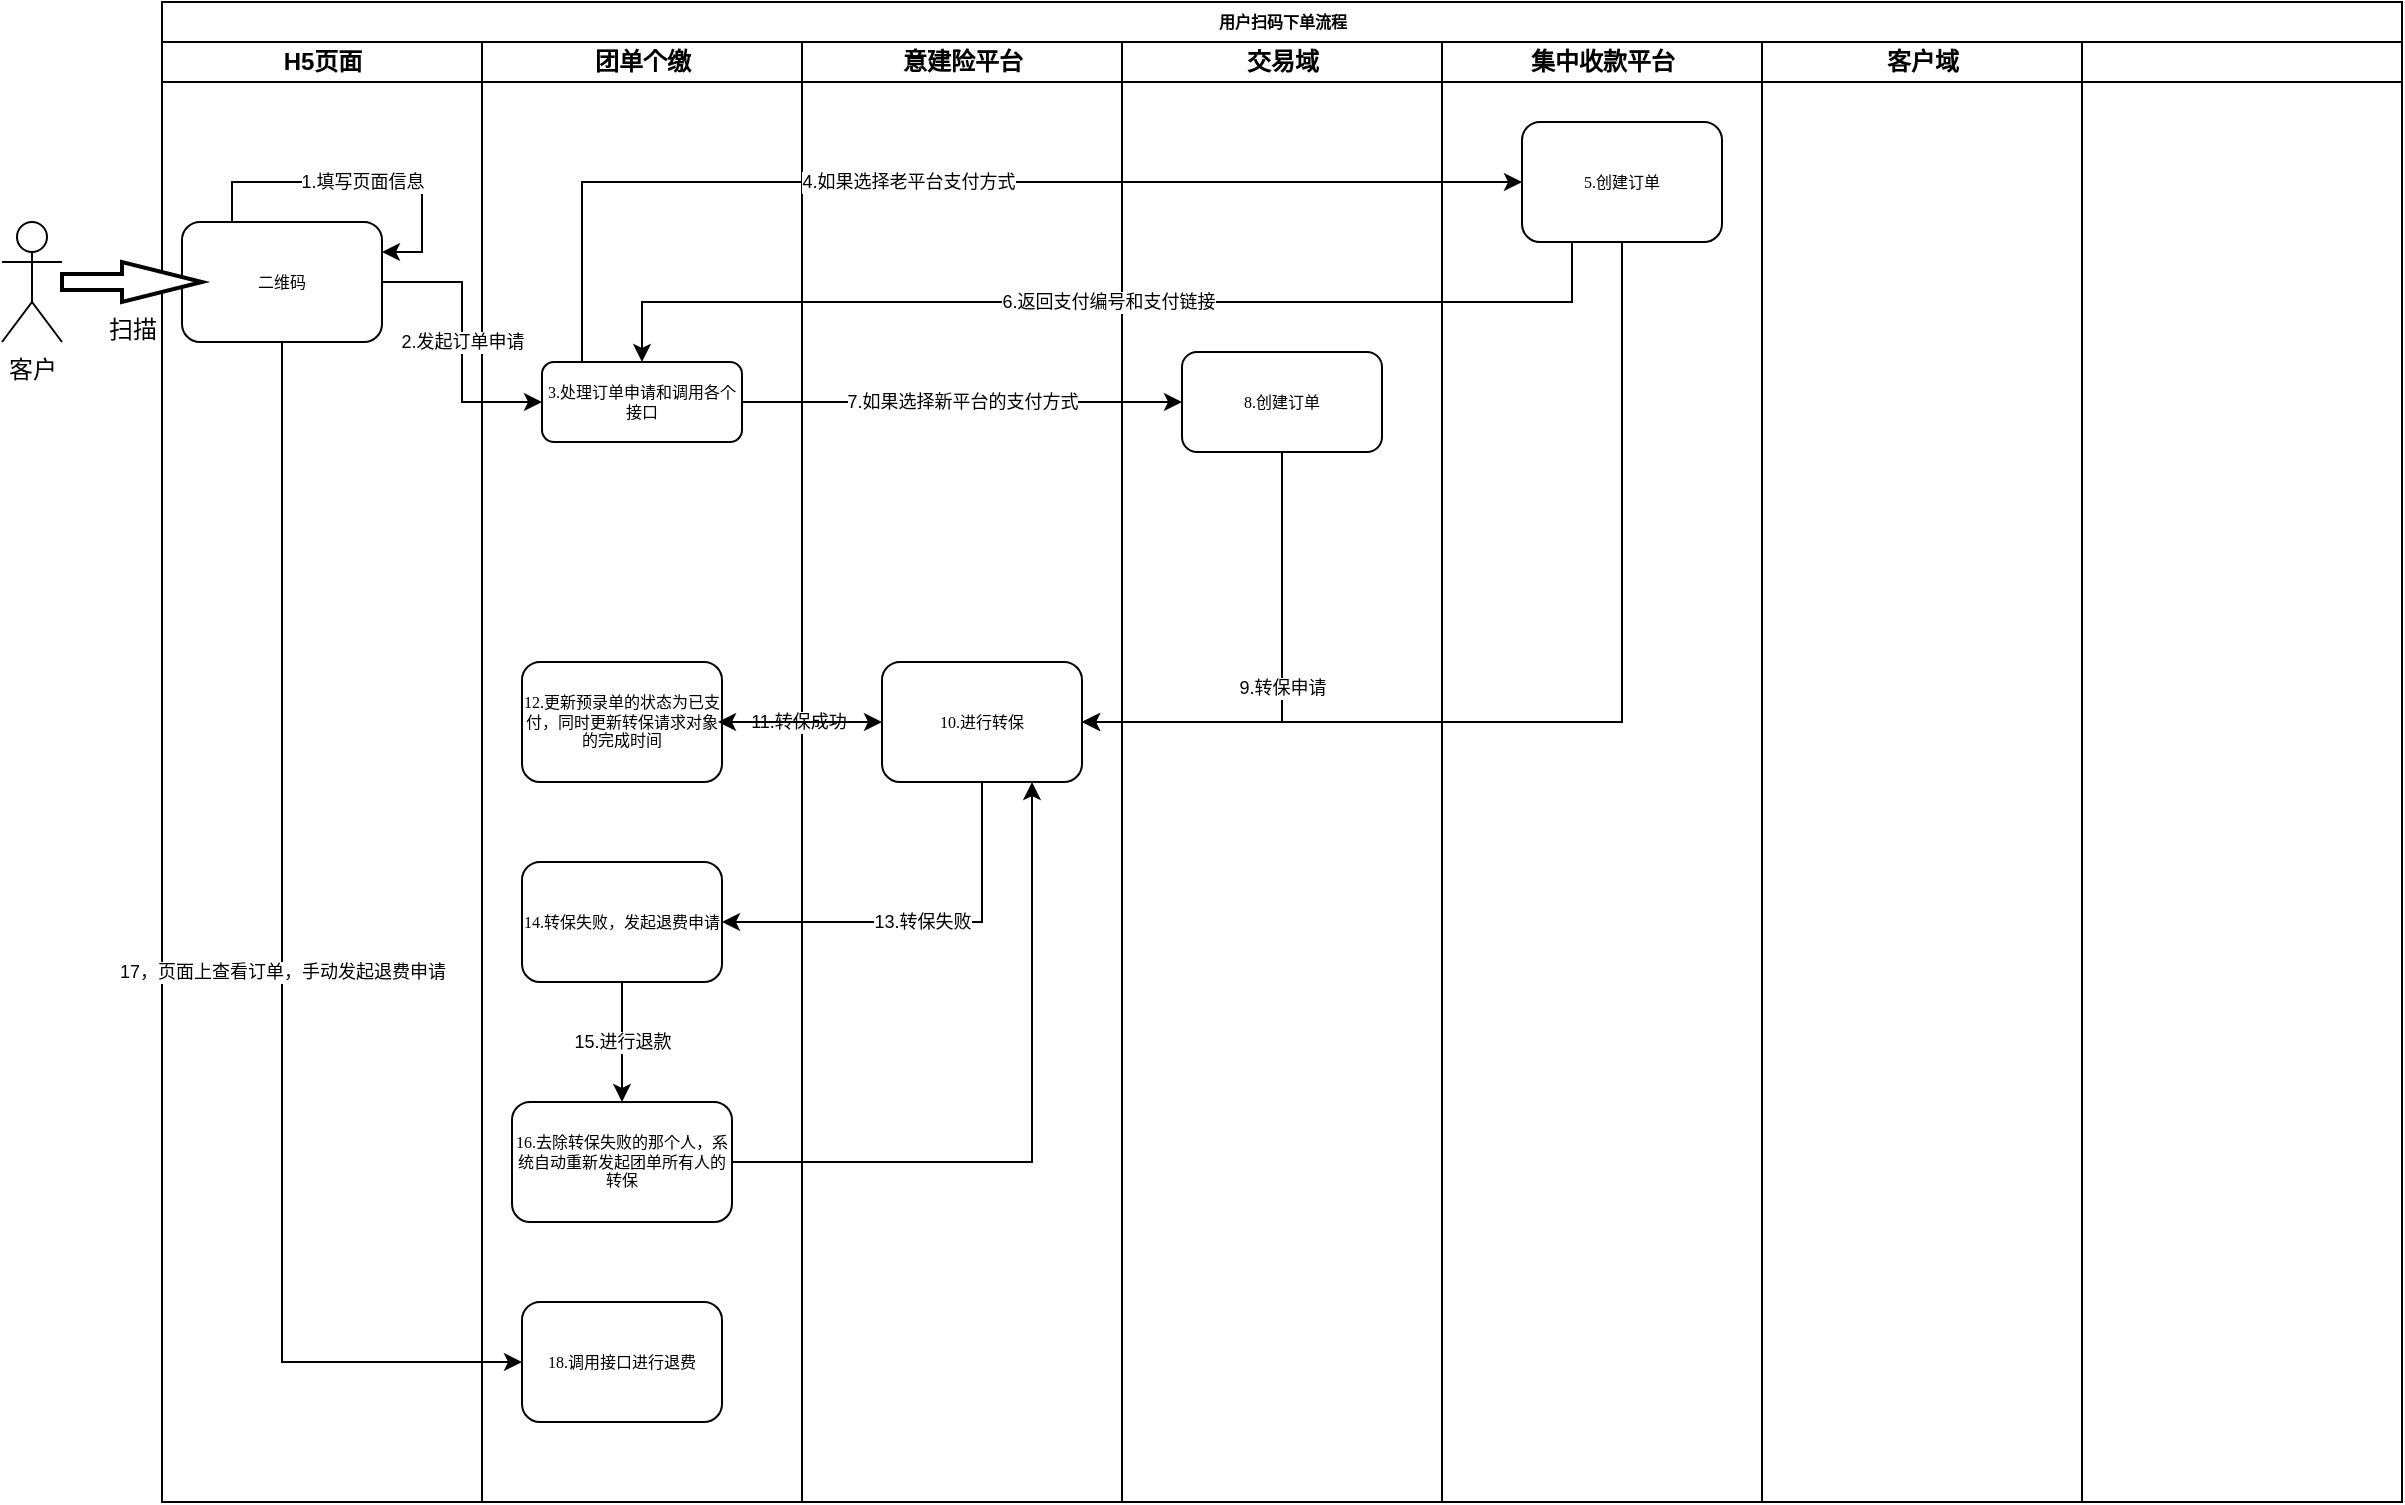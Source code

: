 <mxfile version="20.8.4" type="github">
  <diagram name="Page-1" id="74e2e168-ea6b-b213-b513-2b3c1d86103e">
    <mxGraphModel dx="794" dy="390" grid="1" gridSize="10" guides="1" tooltips="1" connect="1" arrows="1" fold="1" page="1" pageScale="1" pageWidth="1100" pageHeight="850" background="none" math="0" shadow="0">
      <root>
        <mxCell id="0" />
        <mxCell id="1" parent="0" />
        <mxCell id="77e6c97f196da883-1" value="用户扫码下单流程" style="swimlane;html=1;childLayout=stackLayout;startSize=20;rounded=0;shadow=0;labelBackgroundColor=none;strokeWidth=1;fontFamily=Verdana;fontSize=8;align=center;" parent="1" vertex="1">
          <mxGeometry x="90" y="50" width="1120" height="750" as="geometry" />
        </mxCell>
        <mxCell id="77e6c97f196da883-2" value="H5页面" style="swimlane;html=1;startSize=20;" parent="77e6c97f196da883-1" vertex="1">
          <mxGeometry y="20" width="160" height="730" as="geometry" />
        </mxCell>
        <mxCell id="77e6c97f196da883-8" value="二维码" style="rounded=1;whiteSpace=wrap;html=1;shadow=0;labelBackgroundColor=none;strokeWidth=1;fontFamily=Verdana;fontSize=8;align=center;" parent="77e6c97f196da883-2" vertex="1">
          <mxGeometry x="10" y="90" width="100" height="60" as="geometry" />
        </mxCell>
        <mxCell id="H2jUP2HlZGvmZnrN0ayI-14" value="1.填写页面信息" style="edgeStyle=orthogonalEdgeStyle;rounded=0;orthogonalLoop=1;jettySize=auto;html=1;exitX=0.25;exitY=0;exitDx=0;exitDy=0;entryX=1;entryY=0.25;entryDx=0;entryDy=0;fontSize=9;" parent="77e6c97f196da883-2" source="77e6c97f196da883-8" target="77e6c97f196da883-8" edge="1">
          <mxGeometry relative="1" as="geometry" />
        </mxCell>
        <mxCell id="H2jUP2HlZGvmZnrN0ayI-8" value="扫描" style="verticalLabelPosition=bottom;verticalAlign=top;html=1;strokeWidth=2;shape=mxgraph.arrows2.arrow;dy=0.6;dx=40;notch=0;" parent="77e6c97f196da883-2" vertex="1">
          <mxGeometry x="-50" y="110" width="70" height="20" as="geometry" />
        </mxCell>
        <mxCell id="77e6c97f196da883-3" value="团单个缴" style="swimlane;html=1;startSize=20;" parent="77e6c97f196da883-1" vertex="1">
          <mxGeometry x="160" y="20" width="160" height="730" as="geometry" />
        </mxCell>
        <mxCell id="77e6c97f196da883-11" value="3.处理订单申请和调用各个接口" style="rounded=1;whiteSpace=wrap;html=1;shadow=0;labelBackgroundColor=none;strokeWidth=1;fontFamily=Verdana;fontSize=8;align=center;" parent="77e6c97f196da883-3" vertex="1">
          <mxGeometry x="30" y="160" width="100" height="40" as="geometry" />
        </mxCell>
        <mxCell id="H2jUP2HlZGvmZnrN0ayI-19" value="12.更新预录单的状态为已支付，同时更新转保请求对象的完成时间" style="rounded=1;whiteSpace=wrap;html=1;shadow=0;labelBackgroundColor=none;strokeWidth=1;fontFamily=Verdana;fontSize=8;align=center;" parent="77e6c97f196da883-3" vertex="1">
          <mxGeometry x="20" y="310" width="100" height="60" as="geometry" />
        </mxCell>
        <mxCell id="H2jUP2HlZGvmZnrN0ayI-48" value="15.进行退款" style="edgeStyle=orthogonalEdgeStyle;rounded=0;orthogonalLoop=1;jettySize=auto;html=1;exitX=0.5;exitY=1;exitDx=0;exitDy=0;entryX=0.5;entryY=0;entryDx=0;entryDy=0;fontSize=9;" parent="77e6c97f196da883-3" source="77e6c97f196da883-17" target="77e6c97f196da883-24" edge="1">
          <mxGeometry relative="1" as="geometry" />
        </mxCell>
        <mxCell id="77e6c97f196da883-17" value="14.转保失败，发起退费申请" style="rounded=1;whiteSpace=wrap;html=1;shadow=0;labelBackgroundColor=none;strokeWidth=1;fontFamily=Verdana;fontSize=8;align=center;" parent="77e6c97f196da883-3" vertex="1">
          <mxGeometry x="20" y="410" width="100" height="60" as="geometry" />
        </mxCell>
        <mxCell id="77e6c97f196da883-24" value="16.去除转保失败的那个人，系统自动重新发起团单所有人的转保" style="rounded=1;whiteSpace=wrap;html=1;shadow=0;labelBackgroundColor=none;strokeWidth=1;fontFamily=Verdana;fontSize=8;align=center;" parent="77e6c97f196da883-3" vertex="1">
          <mxGeometry x="15" y="530" width="110" height="60" as="geometry" />
        </mxCell>
        <mxCell id="H2jUP2HlZGvmZnrN0ayI-51" value="18.调用接口进行退费" style="rounded=1;whiteSpace=wrap;html=1;shadow=0;labelBackgroundColor=none;strokeWidth=1;fontFamily=Verdana;fontSize=8;align=center;" parent="77e6c97f196da883-3" vertex="1">
          <mxGeometry x="20" y="630" width="100" height="60" as="geometry" />
        </mxCell>
        <mxCell id="77e6c97f196da883-4" value="意建险平台" style="swimlane;html=1;startSize=20;" parent="77e6c97f196da883-1" vertex="1">
          <mxGeometry x="320" y="20" width="160" height="730" as="geometry" />
        </mxCell>
        <mxCell id="H2jUP2HlZGvmZnrN0ayI-37" value="10.进行转保" style="rounded=1;whiteSpace=wrap;html=1;shadow=0;labelBackgroundColor=none;strokeWidth=1;fontFamily=Verdana;fontSize=8;align=center;" parent="77e6c97f196da883-4" vertex="1">
          <mxGeometry x="40" y="310" width="100" height="60" as="geometry" />
        </mxCell>
        <mxCell id="77e6c97f196da883-5" value="交易域" style="swimlane;html=1;startSize=20;" parent="77e6c97f196da883-1" vertex="1">
          <mxGeometry x="480" y="20" width="160" height="730" as="geometry" />
        </mxCell>
        <mxCell id="H2jUP2HlZGvmZnrN0ayI-32" value="8.创建订单" style="rounded=1;whiteSpace=wrap;html=1;shadow=0;labelBackgroundColor=none;strokeWidth=1;fontFamily=Verdana;fontSize=8;align=center;" parent="77e6c97f196da883-5" vertex="1">
          <mxGeometry x="30" y="155" width="100" height="50" as="geometry" />
        </mxCell>
        <mxCell id="77e6c97f196da883-6" value="&lt;div class=&quot;lake-content&quot;&gt;集中收款平台&lt;/div&gt;" style="swimlane;html=1;startSize=20;" parent="77e6c97f196da883-1" vertex="1">
          <mxGeometry x="640" y="20" width="160" height="730" as="geometry" />
        </mxCell>
        <mxCell id="H2jUP2HlZGvmZnrN0ayI-30" value="5.创建订单" style="rounded=1;whiteSpace=wrap;html=1;shadow=0;labelBackgroundColor=none;strokeWidth=1;fontFamily=Verdana;fontSize=8;align=center;" parent="77e6c97f196da883-6" vertex="1">
          <mxGeometry x="40" y="40" width="100" height="60" as="geometry" />
        </mxCell>
        <mxCell id="77e6c97f196da883-7" value="客户域" style="swimlane;html=1;startSize=20;" parent="77e6c97f196da883-1" vertex="1">
          <mxGeometry x="800" y="20" width="160" height="730" as="geometry" />
        </mxCell>
        <mxCell id="H2jUP2HlZGvmZnrN0ayI-16" style="swimlane;html=1;startSize=20;" parent="77e6c97f196da883-1" vertex="1">
          <mxGeometry x="960" y="20" width="160" height="730" as="geometry" />
        </mxCell>
        <mxCell id="H2jUP2HlZGvmZnrN0ayI-15" value="2.发起订单申请" style="edgeStyle=orthogonalEdgeStyle;rounded=0;orthogonalLoop=1;jettySize=auto;html=1;exitX=1;exitY=0.5;exitDx=0;exitDy=0;entryX=0;entryY=0.5;entryDx=0;entryDy=0;fontSize=9;" parent="77e6c97f196da883-1" source="77e6c97f196da883-8" target="77e6c97f196da883-11" edge="1">
          <mxGeometry relative="1" as="geometry" />
        </mxCell>
        <mxCell id="H2jUP2HlZGvmZnrN0ayI-24" value="13.转保失败" style="edgeStyle=orthogonalEdgeStyle;rounded=0;orthogonalLoop=1;jettySize=auto;html=1;exitX=0.5;exitY=1;exitDx=0;exitDy=0;entryX=1;entryY=0.5;entryDx=0;entryDy=0;fontSize=9;" parent="77e6c97f196da883-1" source="H2jUP2HlZGvmZnrN0ayI-37" target="77e6c97f196da883-17" edge="1">
          <mxGeometry relative="1" as="geometry">
            <mxPoint x="440" y="270" as="sourcePoint" />
          </mxGeometry>
        </mxCell>
        <mxCell id="H2jUP2HlZGvmZnrN0ayI-31" value="4.如果选择老平台支付方式" style="edgeStyle=orthogonalEdgeStyle;rounded=0;orthogonalLoop=1;jettySize=auto;html=1;exitX=0.75;exitY=0;exitDx=0;exitDy=0;entryX=0;entryY=0.5;entryDx=0;entryDy=0;fontSize=9;" parent="77e6c97f196da883-1" source="77e6c97f196da883-11" target="H2jUP2HlZGvmZnrN0ayI-30" edge="1">
          <mxGeometry relative="1" as="geometry">
            <Array as="points">
              <mxPoint x="210" y="180" />
              <mxPoint x="210" y="90" />
            </Array>
          </mxGeometry>
        </mxCell>
        <mxCell id="H2jUP2HlZGvmZnrN0ayI-38" value="11.转保成功" style="edgeStyle=orthogonalEdgeStyle;rounded=0;orthogonalLoop=1;jettySize=auto;html=1;exitX=0;exitY=0.5;exitDx=0;exitDy=0;entryX=1;entryY=0.5;entryDx=0;entryDy=0;fontSize=9;" parent="77e6c97f196da883-1" edge="1">
          <mxGeometry relative="1" as="geometry">
            <mxPoint x="358" y="360" as="sourcePoint" />
            <mxPoint x="278" y="360" as="targetPoint" />
            <mxPoint as="offset" />
          </mxGeometry>
        </mxCell>
        <mxCell id="H2jUP2HlZGvmZnrN0ayI-39" value="7.如果选择新平台的支付方式" style="edgeStyle=orthogonalEdgeStyle;rounded=0;orthogonalLoop=1;jettySize=auto;html=1;exitX=1;exitY=0.5;exitDx=0;exitDy=0;entryX=0;entryY=0.5;entryDx=0;entryDy=0;fontSize=9;" parent="77e6c97f196da883-1" source="77e6c97f196da883-11" target="H2jUP2HlZGvmZnrN0ayI-32" edge="1">
          <mxGeometry relative="1" as="geometry" />
        </mxCell>
        <mxCell id="H2jUP2HlZGvmZnrN0ayI-40" value="6.返回支付编号和支付链接" style="edgeStyle=orthogonalEdgeStyle;rounded=0;orthogonalLoop=1;jettySize=auto;html=1;exitX=0.25;exitY=1;exitDx=0;exitDy=0;fontSize=9;" parent="77e6c97f196da883-1" source="H2jUP2HlZGvmZnrN0ayI-30" target="77e6c97f196da883-11" edge="1">
          <mxGeometry relative="1" as="geometry" />
        </mxCell>
        <mxCell id="H2jUP2HlZGvmZnrN0ayI-43" style="edgeStyle=orthogonalEdgeStyle;rounded=0;orthogonalLoop=1;jettySize=auto;html=1;exitX=0.5;exitY=1;exitDx=0;exitDy=0;entryX=1;entryY=0.5;entryDx=0;entryDy=0;fontSize=9;" parent="77e6c97f196da883-1" source="H2jUP2HlZGvmZnrN0ayI-30" target="H2jUP2HlZGvmZnrN0ayI-37" edge="1">
          <mxGeometry relative="1" as="geometry" />
        </mxCell>
        <mxCell id="H2jUP2HlZGvmZnrN0ayI-44" value="9.转保申请" style="edgeStyle=orthogonalEdgeStyle;rounded=0;orthogonalLoop=1;jettySize=auto;html=1;exitX=0.5;exitY=1;exitDx=0;exitDy=0;entryX=1;entryY=0.5;entryDx=0;entryDy=0;fontSize=9;" parent="77e6c97f196da883-1" source="H2jUP2HlZGvmZnrN0ayI-32" target="H2jUP2HlZGvmZnrN0ayI-37" edge="1">
          <mxGeometry relative="1" as="geometry" />
        </mxCell>
        <mxCell id="H2jUP2HlZGvmZnrN0ayI-45" value="" style="edgeStyle=orthogonalEdgeStyle;rounded=0;orthogonalLoop=1;jettySize=auto;html=1;fontSize=9;" parent="77e6c97f196da883-1" source="H2jUP2HlZGvmZnrN0ayI-19" target="H2jUP2HlZGvmZnrN0ayI-37" edge="1">
          <mxGeometry relative="1" as="geometry" />
        </mxCell>
        <mxCell id="H2jUP2HlZGvmZnrN0ayI-49" style="edgeStyle=orthogonalEdgeStyle;rounded=0;orthogonalLoop=1;jettySize=auto;html=1;exitX=1;exitY=0.5;exitDx=0;exitDy=0;entryX=0.75;entryY=1;entryDx=0;entryDy=0;fontSize=9;" parent="77e6c97f196da883-1" source="77e6c97f196da883-24" target="H2jUP2HlZGvmZnrN0ayI-37" edge="1">
          <mxGeometry relative="1" as="geometry" />
        </mxCell>
        <mxCell id="H2jUP2HlZGvmZnrN0ayI-50" value="17，页面上查看订单，手动发起退费申请" style="edgeStyle=orthogonalEdgeStyle;rounded=0;orthogonalLoop=1;jettySize=auto;html=1;exitX=0.5;exitY=1;exitDx=0;exitDy=0;fontSize=9;entryX=0;entryY=0.5;entryDx=0;entryDy=0;" parent="77e6c97f196da883-1" source="77e6c97f196da883-8" target="H2jUP2HlZGvmZnrN0ayI-51" edge="1">
          <mxGeometry relative="1" as="geometry">
            <mxPoint x="60" y="672" as="targetPoint" />
          </mxGeometry>
        </mxCell>
        <mxCell id="H2jUP2HlZGvmZnrN0ayI-1" value="客户" style="shape=umlActor;verticalLabelPosition=bottom;verticalAlign=top;html=1;outlineConnect=0;" parent="1" vertex="1">
          <mxGeometry x="10" y="160" width="30" height="60" as="geometry" />
        </mxCell>
      </root>
    </mxGraphModel>
  </diagram>
</mxfile>
